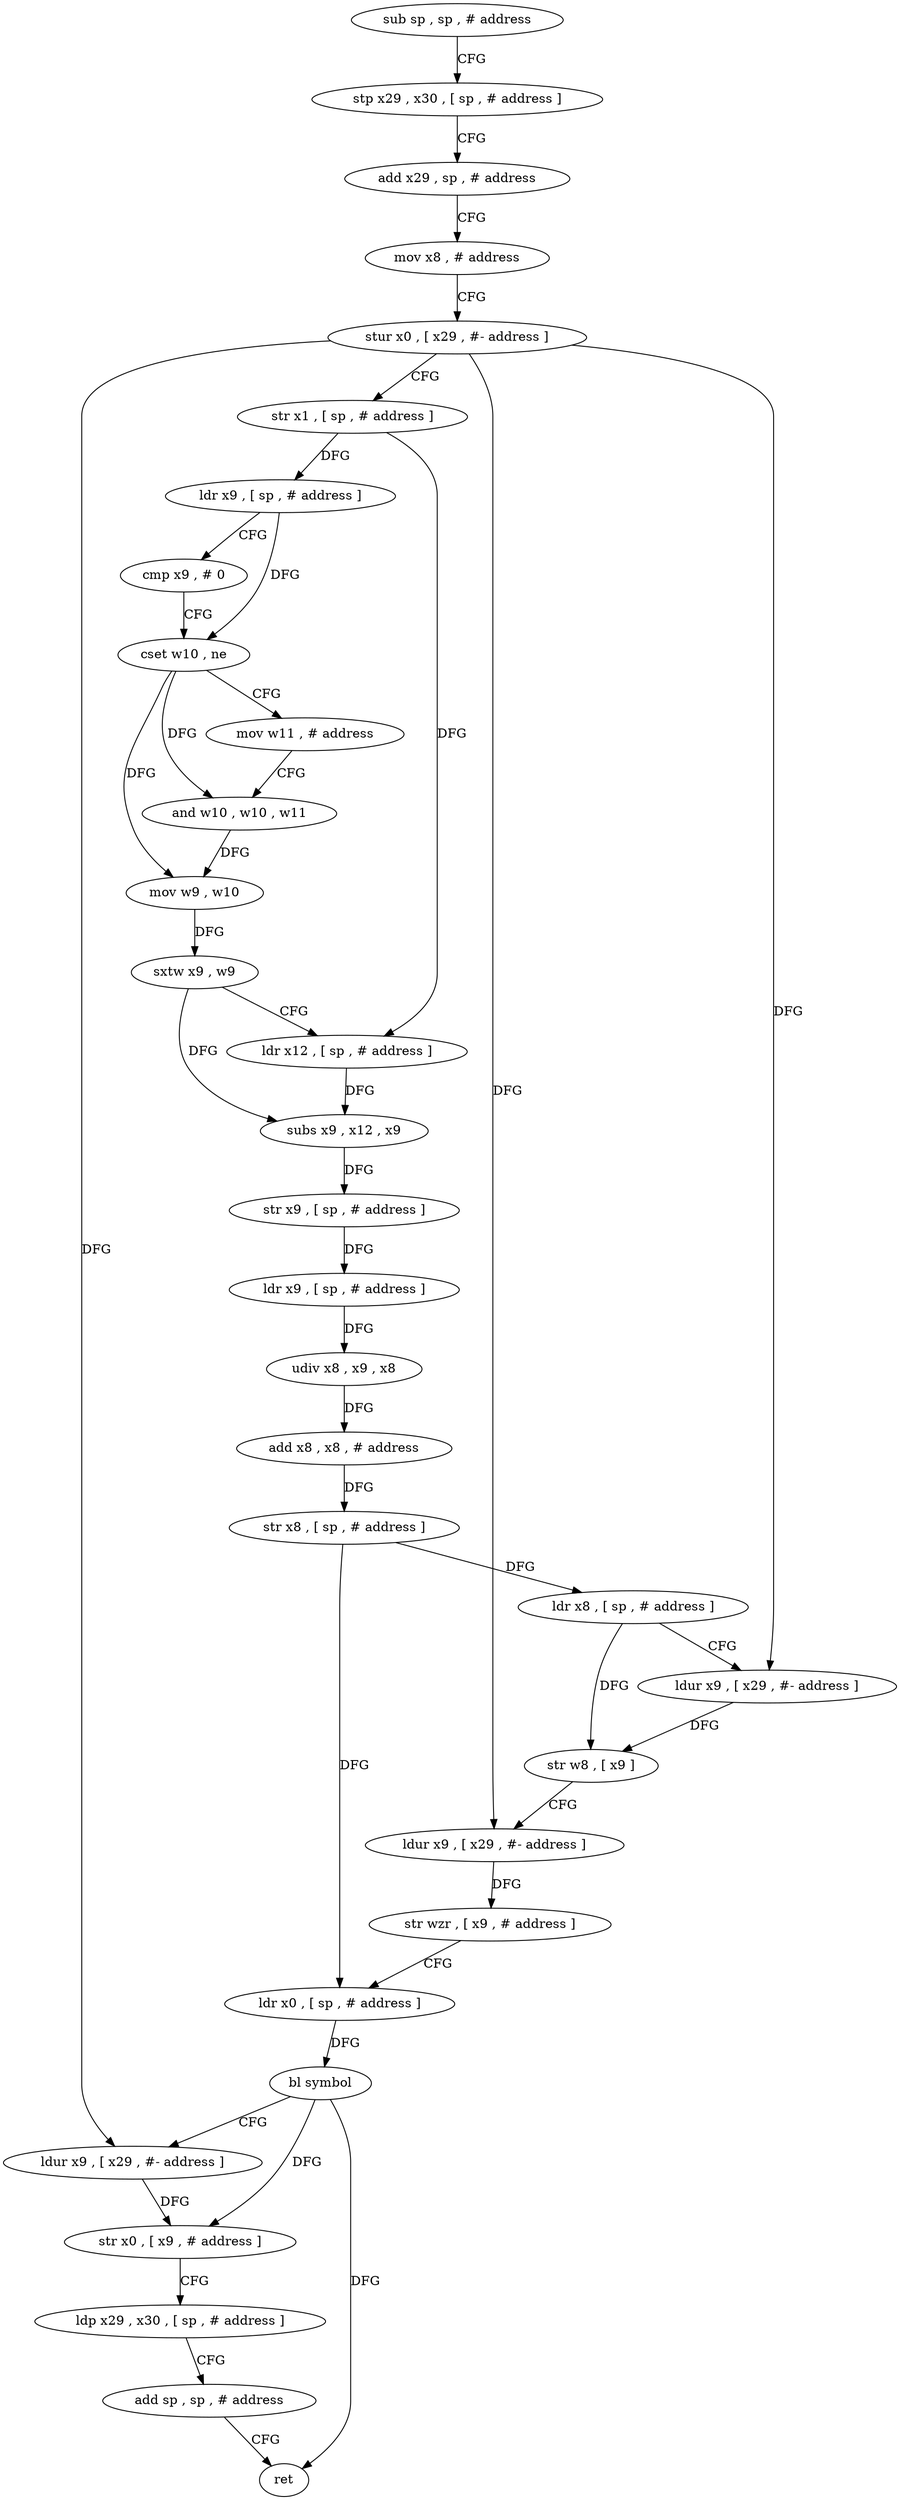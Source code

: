 digraph "func" {
"4243608" [label = "sub sp , sp , # address" ]
"4243612" [label = "stp x29 , x30 , [ sp , # address ]" ]
"4243616" [label = "add x29 , sp , # address" ]
"4243620" [label = "mov x8 , # address" ]
"4243624" [label = "stur x0 , [ x29 , #- address ]" ]
"4243628" [label = "str x1 , [ sp , # address ]" ]
"4243632" [label = "ldr x9 , [ sp , # address ]" ]
"4243636" [label = "cmp x9 , # 0" ]
"4243640" [label = "cset w10 , ne" ]
"4243644" [label = "mov w11 , # address" ]
"4243648" [label = "and w10 , w10 , w11" ]
"4243652" [label = "mov w9 , w10" ]
"4243656" [label = "sxtw x9 , w9" ]
"4243660" [label = "ldr x12 , [ sp , # address ]" ]
"4243664" [label = "subs x9 , x12 , x9" ]
"4243668" [label = "str x9 , [ sp , # address ]" ]
"4243672" [label = "ldr x9 , [ sp , # address ]" ]
"4243676" [label = "udiv x8 , x9 , x8" ]
"4243680" [label = "add x8 , x8 , # address" ]
"4243684" [label = "str x8 , [ sp , # address ]" ]
"4243688" [label = "ldr x8 , [ sp , # address ]" ]
"4243692" [label = "ldur x9 , [ x29 , #- address ]" ]
"4243696" [label = "str w8 , [ x9 ]" ]
"4243700" [label = "ldur x9 , [ x29 , #- address ]" ]
"4243704" [label = "str wzr , [ x9 , # address ]" ]
"4243708" [label = "ldr x0 , [ sp , # address ]" ]
"4243712" [label = "bl symbol" ]
"4243716" [label = "ldur x9 , [ x29 , #- address ]" ]
"4243720" [label = "str x0 , [ x9 , # address ]" ]
"4243724" [label = "ldp x29 , x30 , [ sp , # address ]" ]
"4243728" [label = "add sp , sp , # address" ]
"4243732" [label = "ret" ]
"4243608" -> "4243612" [ label = "CFG" ]
"4243612" -> "4243616" [ label = "CFG" ]
"4243616" -> "4243620" [ label = "CFG" ]
"4243620" -> "4243624" [ label = "CFG" ]
"4243624" -> "4243628" [ label = "CFG" ]
"4243624" -> "4243692" [ label = "DFG" ]
"4243624" -> "4243700" [ label = "DFG" ]
"4243624" -> "4243716" [ label = "DFG" ]
"4243628" -> "4243632" [ label = "DFG" ]
"4243628" -> "4243660" [ label = "DFG" ]
"4243632" -> "4243636" [ label = "CFG" ]
"4243632" -> "4243640" [ label = "DFG" ]
"4243636" -> "4243640" [ label = "CFG" ]
"4243640" -> "4243644" [ label = "CFG" ]
"4243640" -> "4243648" [ label = "DFG" ]
"4243640" -> "4243652" [ label = "DFG" ]
"4243644" -> "4243648" [ label = "CFG" ]
"4243648" -> "4243652" [ label = "DFG" ]
"4243652" -> "4243656" [ label = "DFG" ]
"4243656" -> "4243660" [ label = "CFG" ]
"4243656" -> "4243664" [ label = "DFG" ]
"4243660" -> "4243664" [ label = "DFG" ]
"4243664" -> "4243668" [ label = "DFG" ]
"4243668" -> "4243672" [ label = "DFG" ]
"4243672" -> "4243676" [ label = "DFG" ]
"4243676" -> "4243680" [ label = "DFG" ]
"4243680" -> "4243684" [ label = "DFG" ]
"4243684" -> "4243688" [ label = "DFG" ]
"4243684" -> "4243708" [ label = "DFG" ]
"4243688" -> "4243692" [ label = "CFG" ]
"4243688" -> "4243696" [ label = "DFG" ]
"4243692" -> "4243696" [ label = "DFG" ]
"4243696" -> "4243700" [ label = "CFG" ]
"4243700" -> "4243704" [ label = "DFG" ]
"4243704" -> "4243708" [ label = "CFG" ]
"4243708" -> "4243712" [ label = "DFG" ]
"4243712" -> "4243716" [ label = "CFG" ]
"4243712" -> "4243720" [ label = "DFG" ]
"4243712" -> "4243732" [ label = "DFG" ]
"4243716" -> "4243720" [ label = "DFG" ]
"4243720" -> "4243724" [ label = "CFG" ]
"4243724" -> "4243728" [ label = "CFG" ]
"4243728" -> "4243732" [ label = "CFG" ]
}
